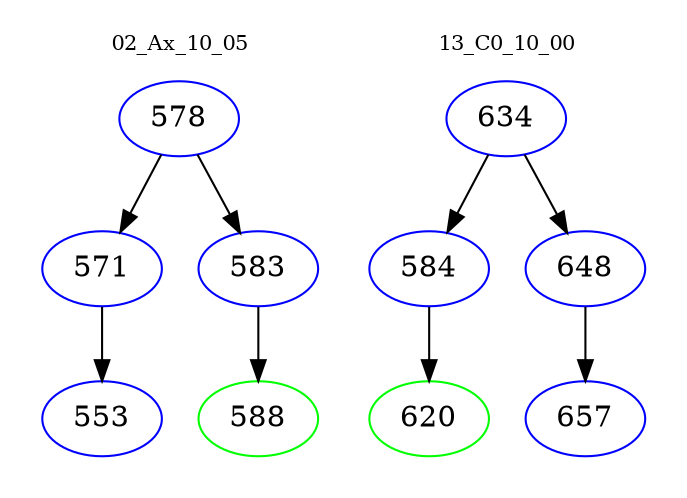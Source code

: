 digraph{
subgraph cluster_0 {
color = white
label = "02_Ax_10_05";
fontsize=10;
T0_578 [label="578", color="blue"]
T0_578 -> T0_571 [color="black"]
T0_571 [label="571", color="blue"]
T0_571 -> T0_553 [color="black"]
T0_553 [label="553", color="blue"]
T0_578 -> T0_583 [color="black"]
T0_583 [label="583", color="blue"]
T0_583 -> T0_588 [color="black"]
T0_588 [label="588", color="green"]
}
subgraph cluster_1 {
color = white
label = "13_C0_10_00";
fontsize=10;
T1_634 [label="634", color="blue"]
T1_634 -> T1_584 [color="black"]
T1_584 [label="584", color="blue"]
T1_584 -> T1_620 [color="black"]
T1_620 [label="620", color="green"]
T1_634 -> T1_648 [color="black"]
T1_648 [label="648", color="blue"]
T1_648 -> T1_657 [color="black"]
T1_657 [label="657", color="blue"]
}
}
